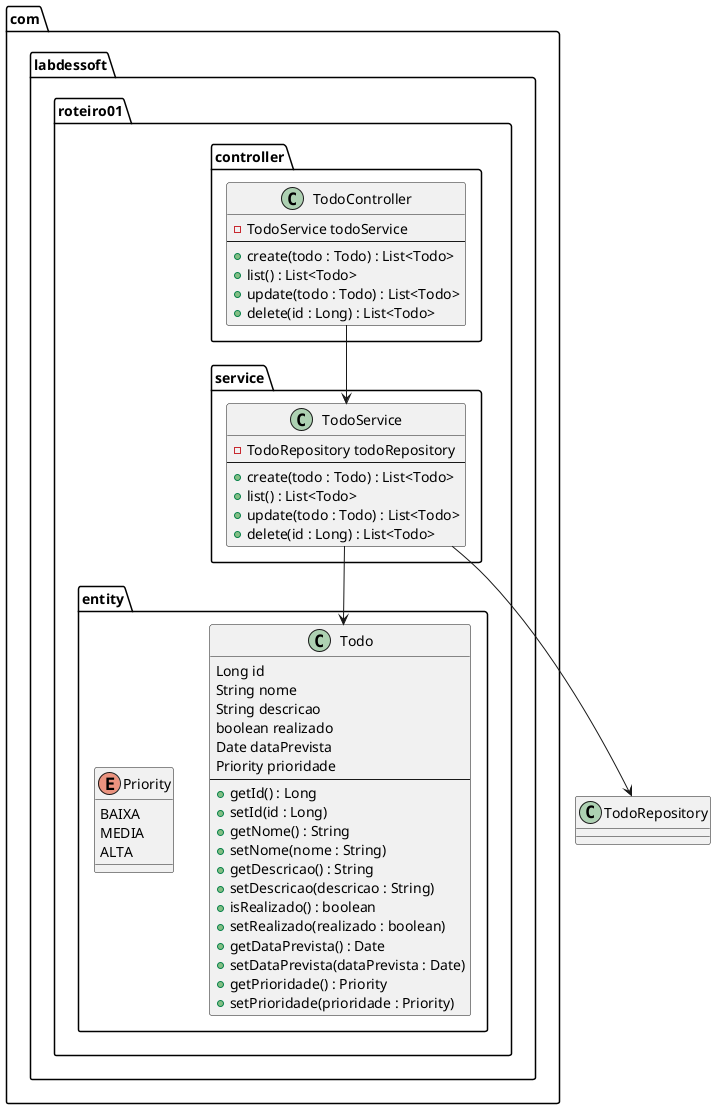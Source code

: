 @startuml
package com.labdessoft.roteiro01.entity {
    class Todo {
        Long id
        String nome
        String descricao
        boolean realizado
        Date dataPrevista
        Priority prioridade
        --
        +getId() : Long
        +setId(id : Long)
        +getNome() : String
        +setNome(nome : String)
        +getDescricao() : String
        +setDescricao(descricao : String)
        +isRealizado() : boolean
        +setRealizado(realizado : boolean)
        +getDataPrevista() : Date
        +setDataPrevista(dataPrevista : Date)
        +getPrioridade() : Priority
        +setPrioridade(prioridade : Priority)
    }

    enum Priority {
        BAIXA
        MEDIA
        ALTA
    }
}

package com.labdessoft.roteiro01.service {
    class TodoService {
        -TodoRepository todoRepository
        --
        +create(todo : Todo) : List<Todo>
        +list() : List<Todo>
        +update(todo : Todo) : List<Todo>
        +delete(id : Long) : List<Todo>
    }
}

package com.labdessoft.roteiro01.controller {
    class TodoController {
        -TodoService todoService
        --
        +create(todo : Todo) : List<Todo>
        +list() : List<Todo>
        +update(todo : Todo) : List<Todo>
        +delete(id : Long) : List<Todo>
    }
}

TodoService --> TodoRepository
TodoController --> TodoService
TodoService --> Todo
@enduml
